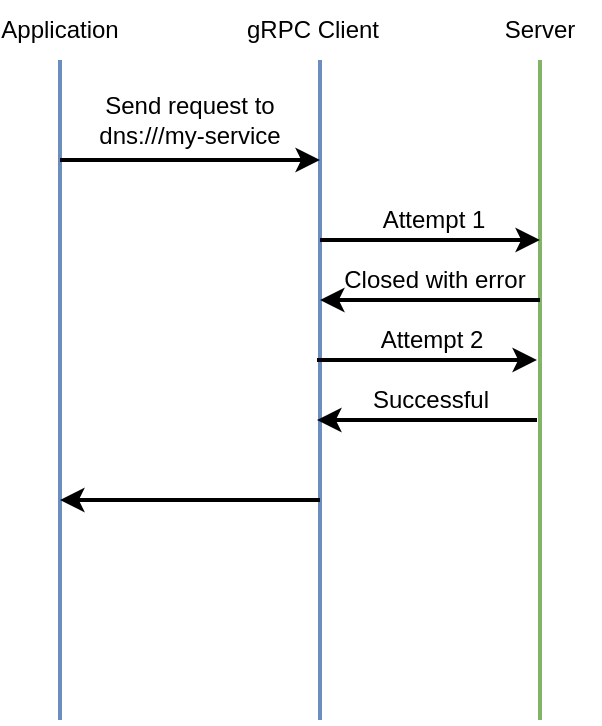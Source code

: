 <mxfile version="24.3.1" type="github">
  <diagram name="第 1 页" id="TZcuK_KO1siNGXZGaC5Y">
    <mxGraphModel dx="835" dy="446" grid="1" gridSize="10" guides="1" tooltips="1" connect="1" arrows="1" fold="1" page="1" pageScale="1" pageWidth="1000" pageHeight="1000" math="0" shadow="0">
      <root>
        <mxCell id="0" />
        <mxCell id="1" parent="0" />
        <mxCell id="J7hJwLLv4jl_BvDfcqDk-2" value="" style="endArrow=none;html=1;rounded=0;fillColor=#dae8fc;strokeColor=#6c8ebf;strokeWidth=2;" edge="1" parent="1">
          <mxGeometry width="50" height="50" relative="1" as="geometry">
            <mxPoint x="380" y="420" as="sourcePoint" />
            <mxPoint x="380" y="90" as="targetPoint" />
          </mxGeometry>
        </mxCell>
        <mxCell id="J7hJwLLv4jl_BvDfcqDk-6" value="" style="endArrow=none;html=1;rounded=0;fillColor=#d5e8d4;strokeColor=#82b366;strokeWidth=2;" edge="1" parent="1">
          <mxGeometry width="50" height="50" relative="1" as="geometry">
            <mxPoint x="490" y="420" as="sourcePoint" />
            <mxPoint x="490" y="90" as="targetPoint" />
          </mxGeometry>
        </mxCell>
        <mxCell id="J7hJwLLv4jl_BvDfcqDk-7" value="" style="endArrow=classic;html=1;rounded=0;strokeWidth=2;" edge="1" parent="1">
          <mxGeometry width="50" height="50" relative="1" as="geometry">
            <mxPoint x="380" y="180" as="sourcePoint" />
            <mxPoint x="490" y="180" as="targetPoint" />
          </mxGeometry>
        </mxCell>
        <mxCell id="J7hJwLLv4jl_BvDfcqDk-9" value="gRPC Client" style="text;html=1;align=center;verticalAlign=middle;whiteSpace=wrap;rounded=0;strokeWidth=2;" vertex="1" parent="1">
          <mxGeometry x="330" y="60" width="93" height="30" as="geometry" />
        </mxCell>
        <mxCell id="J7hJwLLv4jl_BvDfcqDk-10" value="Attempt 1" style="text;html=1;align=center;verticalAlign=middle;whiteSpace=wrap;rounded=0;" vertex="1" parent="1">
          <mxGeometry x="407" y="160" width="60" height="20" as="geometry" />
        </mxCell>
        <mxCell id="J7hJwLLv4jl_BvDfcqDk-12" value="Server" style="text;html=1;align=center;verticalAlign=middle;whiteSpace=wrap;rounded=0;" vertex="1" parent="1">
          <mxGeometry x="460" y="60" width="60" height="30" as="geometry" />
        </mxCell>
        <mxCell id="J7hJwLLv4jl_BvDfcqDk-13" value="" style="endArrow=none;html=1;rounded=0;fillColor=#dae8fc;strokeColor=#6c8ebf;strokeWidth=2;" edge="1" parent="1">
          <mxGeometry width="50" height="50" relative="1" as="geometry">
            <mxPoint x="250" y="420" as="sourcePoint" />
            <mxPoint x="250" y="90" as="targetPoint" />
          </mxGeometry>
        </mxCell>
        <mxCell id="J7hJwLLv4jl_BvDfcqDk-14" value="Application" style="text;html=1;align=center;verticalAlign=middle;whiteSpace=wrap;rounded=0;strokeWidth=2;" vertex="1" parent="1">
          <mxGeometry x="220" y="60" width="60" height="30" as="geometry" />
        </mxCell>
        <mxCell id="J7hJwLLv4jl_BvDfcqDk-17" value="" style="endArrow=classic;html=1;rounded=0;strokeWidth=2;" edge="1" parent="1">
          <mxGeometry width="50" height="50" relative="1" as="geometry">
            <mxPoint x="250" y="140" as="sourcePoint" />
            <mxPoint x="380" y="140" as="targetPoint" />
          </mxGeometry>
        </mxCell>
        <mxCell id="J7hJwLLv4jl_BvDfcqDk-18" value="" style="endArrow=classic;html=1;rounded=0;strokeWidth=2;" edge="1" parent="1">
          <mxGeometry width="50" height="50" relative="1" as="geometry">
            <mxPoint x="490" y="210" as="sourcePoint" />
            <mxPoint x="380" y="210" as="targetPoint" />
          </mxGeometry>
        </mxCell>
        <mxCell id="J7hJwLLv4jl_BvDfcqDk-19" value="Closed with error" style="text;html=1;align=center;verticalAlign=middle;whiteSpace=wrap;rounded=0;" vertex="1" parent="1">
          <mxGeometry x="385.5" y="190" width="103" height="20" as="geometry" />
        </mxCell>
        <mxCell id="J7hJwLLv4jl_BvDfcqDk-20" value="" style="endArrow=classic;html=1;rounded=0;strokeWidth=2;" edge="1" parent="1">
          <mxGeometry width="50" height="50" relative="1" as="geometry">
            <mxPoint x="378.5" y="240" as="sourcePoint" />
            <mxPoint x="488.5" y="240" as="targetPoint" />
          </mxGeometry>
        </mxCell>
        <mxCell id="J7hJwLLv4jl_BvDfcqDk-21" value="Attempt 2" style="text;html=1;align=center;verticalAlign=middle;whiteSpace=wrap;rounded=0;" vertex="1" parent="1">
          <mxGeometry x="405.5" y="220" width="60" height="20" as="geometry" />
        </mxCell>
        <mxCell id="J7hJwLLv4jl_BvDfcqDk-22" value="" style="endArrow=classic;html=1;rounded=0;strokeWidth=2;" edge="1" parent="1">
          <mxGeometry width="50" height="50" relative="1" as="geometry">
            <mxPoint x="488.5" y="270" as="sourcePoint" />
            <mxPoint x="378.5" y="270" as="targetPoint" />
          </mxGeometry>
        </mxCell>
        <mxCell id="J7hJwLLv4jl_BvDfcqDk-23" value="Successful" style="text;html=1;align=center;verticalAlign=middle;whiteSpace=wrap;rounded=0;" vertex="1" parent="1">
          <mxGeometry x="384" y="250" width="103" height="20" as="geometry" />
        </mxCell>
        <mxCell id="J7hJwLLv4jl_BvDfcqDk-25" value="Send request to&lt;div&gt;dns:///my-service&lt;/div&gt;" style="text;html=1;align=center;verticalAlign=middle;whiteSpace=wrap;rounded=0;" vertex="1" parent="1">
          <mxGeometry x="260" y="110" width="110" height="20" as="geometry" />
        </mxCell>
        <mxCell id="J7hJwLLv4jl_BvDfcqDk-27" value="" style="endArrow=classic;html=1;rounded=0;strokeWidth=2;" edge="1" parent="1">
          <mxGeometry width="50" height="50" relative="1" as="geometry">
            <mxPoint x="380" y="310" as="sourcePoint" />
            <mxPoint x="250" y="310" as="targetPoint" />
          </mxGeometry>
        </mxCell>
      </root>
    </mxGraphModel>
  </diagram>
</mxfile>
